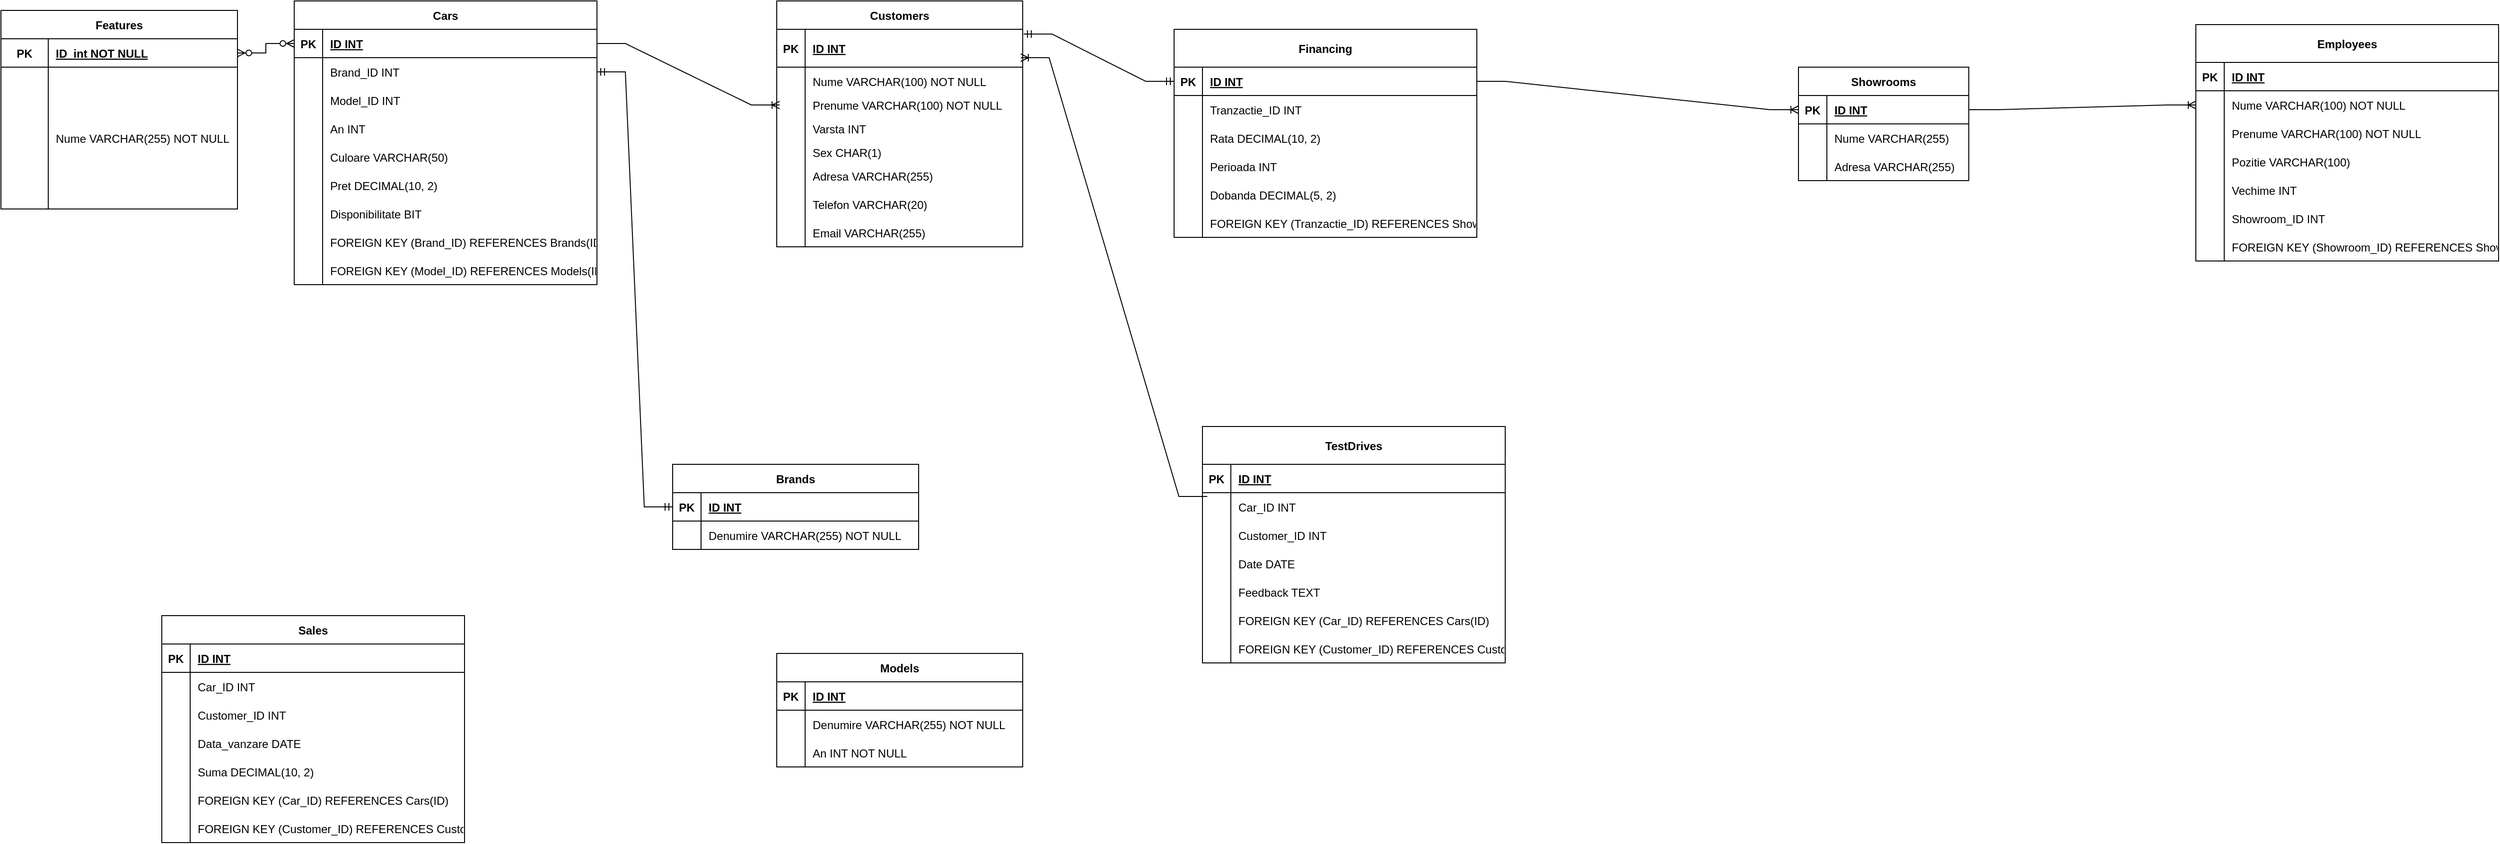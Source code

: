 <mxfile version="24.0.1" type="device">
  <diagram id="R2lEEEUBdFMjLlhIrx00" name="Page-1">
    <mxGraphModel dx="792" dy="1072" grid="1" gridSize="10" guides="1" tooltips="1" connect="1" arrows="1" fold="1" page="1" pageScale="1" pageWidth="827" pageHeight="1169" math="0" shadow="0" extFonts="Permanent Marker^https://fonts.googleapis.com/css?family=Permanent+Marker">
      <root>
        <mxCell id="0" />
        <mxCell id="1" parent="0" />
        <mxCell id="azylR1OYOGaOw1x5iGfE-1" value="" style="edgeStyle=entityRelationEdgeStyle;fontSize=12;html=1;endArrow=ERmandOne;startArrow=ERmandOne;rounded=0;exitX=1;exitY=0.25;exitDx=0;exitDy=0;entryX=0;entryY=0.5;entryDx=0;entryDy=0;" parent="1" source="0jRTYQ-NWfAVk_SpvB_9-1" target="0jRTYQ-NWfAVk_SpvB_9-131" edge="1">
          <mxGeometry width="100" height="100" relative="1" as="geometry">
            <mxPoint x="670" y="172.05" as="sourcePoint" />
            <mxPoint x="727" y="577.99" as="targetPoint" />
          </mxGeometry>
        </mxCell>
        <mxCell id="azylR1OYOGaOw1x5iGfE-12" value="" style="edgeStyle=entityRelationEdgeStyle;fontSize=12;html=1;endArrow=ERoneToMany;rounded=0;entryX=0.012;entryY=-0.333;entryDx=0;entryDy=0;entryPerimeter=0;" parent="1" source="0jRTYQ-NWfAVk_SpvB_9-2" target="0jRTYQ-NWfAVk_SpvB_9-39" edge="1">
          <mxGeometry width="100" height="100" relative="1" as="geometry">
            <mxPoint x="670" y="135" as="sourcePoint" />
            <mxPoint x="890" y="92.5" as="targetPoint" />
          </mxGeometry>
        </mxCell>
        <mxCell id="azylR1OYOGaOw1x5iGfE-13" value="" style="edgeStyle=entityRelationEdgeStyle;fontSize=12;html=1;endArrow=ERmandOne;startArrow=ERmandOne;rounded=0;exitX=1.004;exitY=0.125;exitDx=0;exitDy=0;exitPerimeter=0;entryX=0;entryY=0.5;entryDx=0;entryDy=0;" parent="1" source="0jRTYQ-NWfAVk_SpvB_9-30" target="0jRTYQ-NWfAVk_SpvB_9-55" edge="1">
          <mxGeometry width="100" height="100" relative="1" as="geometry">
            <mxPoint x="1141" y="99" as="sourcePoint" />
            <mxPoint x="1370" y="141" as="targetPoint" />
          </mxGeometry>
        </mxCell>
        <mxCell id="azylR1OYOGaOw1x5iGfE-14" value="Features" style="shape=table;startSize=30;container=1;collapsible=1;childLayout=tableLayout;fixedRows=1;rowLines=0;fontStyle=1;align=center;resizeLast=1;" parent="1" vertex="1">
          <mxGeometry x="50" y="60" width="250" height="210" as="geometry" />
        </mxCell>
        <mxCell id="azylR1OYOGaOw1x5iGfE-15" value="" style="shape=partialRectangle;collapsible=0;dropTarget=0;pointerEvents=0;fillColor=none;points=[[0,0.5],[1,0.5]];portConstraint=eastwest;top=0;left=0;right=0;bottom=1;" parent="azylR1OYOGaOw1x5iGfE-14" vertex="1">
          <mxGeometry y="30" width="250" height="30" as="geometry" />
        </mxCell>
        <mxCell id="azylR1OYOGaOw1x5iGfE-16" value="PK" style="shape=partialRectangle;overflow=hidden;connectable=0;fillColor=none;top=0;left=0;bottom=0;right=0;fontStyle=1;" parent="azylR1OYOGaOw1x5iGfE-15" vertex="1">
          <mxGeometry width="50" height="30" as="geometry">
            <mxRectangle width="50" height="30" as="alternateBounds" />
          </mxGeometry>
        </mxCell>
        <mxCell id="azylR1OYOGaOw1x5iGfE-17" value="ID  int NOT NULL " style="shape=partialRectangle;overflow=hidden;connectable=0;fillColor=none;top=0;left=0;bottom=0;right=0;align=left;spacingLeft=6;fontStyle=5;" parent="azylR1OYOGaOw1x5iGfE-15" vertex="1">
          <mxGeometry x="50" width="200" height="30" as="geometry">
            <mxRectangle width="200" height="30" as="alternateBounds" />
          </mxGeometry>
        </mxCell>
        <mxCell id="azylR1OYOGaOw1x5iGfE-18" value="" style="shape=partialRectangle;collapsible=0;dropTarget=0;pointerEvents=0;fillColor=none;points=[[0,0.5],[1,0.5]];portConstraint=eastwest;top=0;left=0;right=0;bottom=0;" parent="azylR1OYOGaOw1x5iGfE-14" vertex="1">
          <mxGeometry y="60" width="250" height="150" as="geometry" />
        </mxCell>
        <mxCell id="azylR1OYOGaOw1x5iGfE-19" value="" style="shape=partialRectangle;overflow=hidden;connectable=0;fillColor=none;top=0;left=0;bottom=0;right=0;" parent="azylR1OYOGaOw1x5iGfE-18" vertex="1">
          <mxGeometry width="50" height="150" as="geometry">
            <mxRectangle width="50" height="150" as="alternateBounds" />
          </mxGeometry>
        </mxCell>
        <mxCell id="azylR1OYOGaOw1x5iGfE-20" value="Nume VARCHAR(255) NOT NULL" style="shape=partialRectangle;overflow=hidden;connectable=0;fillColor=none;top=0;left=0;bottom=0;right=0;align=left;spacingLeft=6;" parent="azylR1OYOGaOw1x5iGfE-18" vertex="1">
          <mxGeometry x="50" width="200" height="150" as="geometry">
            <mxRectangle width="200" height="150" as="alternateBounds" />
          </mxGeometry>
        </mxCell>
        <mxCell id="azylR1OYOGaOw1x5iGfE-21" value="" style="edgeStyle=entityRelationEdgeStyle;fontSize=12;html=1;endArrow=ERzeroToMany;endFill=1;startArrow=ERzeroToMany;rounded=0;exitX=0;exitY=0.5;exitDx=0;exitDy=0;" parent="1" source="0jRTYQ-NWfAVk_SpvB_9-2" target="azylR1OYOGaOw1x5iGfE-15" edge="1">
          <mxGeometry width="100" height="100" relative="1" as="geometry">
            <mxPoint x="414" y="132" as="sourcePoint" />
            <mxPoint x="320" y="440" as="targetPoint" />
            <Array as="points">
              <mxPoint x="340" y="230" />
            </Array>
          </mxGeometry>
        </mxCell>
        <mxCell id="azylR1OYOGaOw1x5iGfE-57" value="" style="edgeStyle=entityRelationEdgeStyle;fontSize=12;html=1;endArrow=ERoneToMany;rounded=0;entryX=0.992;entryY=0.75;entryDx=0;entryDy=0;entryPerimeter=0;exitX=0.016;exitY=0.133;exitDx=0;exitDy=0;exitPerimeter=0;" parent="1" source="0jRTYQ-NWfAVk_SpvB_9-77" target="0jRTYQ-NWfAVk_SpvB_9-30" edge="1">
          <mxGeometry width="100" height="100" relative="1" as="geometry">
            <mxPoint x="1362" y="493.01" as="sourcePoint" />
            <mxPoint x="1220" y="210" as="targetPoint" />
            <Array as="points">
              <mxPoint x="1200" y="130" />
            </Array>
          </mxGeometry>
        </mxCell>
        <mxCell id="azylR1OYOGaOw1x5iGfE-58" value="" style="edgeStyle=entityRelationEdgeStyle;fontSize=12;html=1;endArrow=ERoneToMany;rounded=0;entryX=0;entryY=0.5;entryDx=0;entryDy=0;exitX=1;exitY=0.5;exitDx=0;exitDy=0;" parent="1" source="0jRTYQ-NWfAVk_SpvB_9-160" target="0jRTYQ-NWfAVk_SpvB_9-102" edge="1">
          <mxGeometry width="100" height="100" relative="1" as="geometry">
            <mxPoint x="2160" y="155" as="sourcePoint" />
            <mxPoint x="2349" y="153.3" as="targetPoint" />
          </mxGeometry>
        </mxCell>
        <mxCell id="azylR1OYOGaOw1x5iGfE-60" value="" style="edgeStyle=entityRelationEdgeStyle;fontSize=12;html=1;endArrow=ERoneToMany;rounded=0;entryX=0;entryY=0.5;entryDx=0;entryDy=0;" parent="1" source="0jRTYQ-NWfAVk_SpvB_9-55" target="0jRTYQ-NWfAVk_SpvB_9-160" edge="1">
          <mxGeometry width="100" height="100" relative="1" as="geometry">
            <mxPoint x="1630" y="145" as="sourcePoint" />
            <mxPoint x="1934.75" y="140.42" as="targetPoint" />
          </mxGeometry>
        </mxCell>
        <mxCell id="0jRTYQ-NWfAVk_SpvB_9-1" value="Cars" style="shape=table;startSize=30;container=1;collapsible=1;childLayout=tableLayout;fixedRows=1;rowLines=0;fontStyle=1;align=center;resizeLast=1;" vertex="1" parent="1">
          <mxGeometry x="360" y="50" width="320" height="300" as="geometry" />
        </mxCell>
        <mxCell id="0jRTYQ-NWfAVk_SpvB_9-2" value="" style="shape=tableRow;horizontal=0;startSize=0;swimlaneHead=0;swimlaneBody=0;fillColor=none;collapsible=0;dropTarget=0;points=[[0,0.5],[1,0.5]];portConstraint=eastwest;strokeColor=inherit;top=0;left=0;right=0;bottom=1;" vertex="1" parent="0jRTYQ-NWfAVk_SpvB_9-1">
          <mxGeometry y="30" width="320" height="30" as="geometry" />
        </mxCell>
        <mxCell id="0jRTYQ-NWfAVk_SpvB_9-3" value="PK" style="shape=partialRectangle;overflow=hidden;connectable=0;fillColor=none;strokeColor=inherit;top=0;left=0;bottom=0;right=0;fontStyle=1;" vertex="1" parent="0jRTYQ-NWfAVk_SpvB_9-2">
          <mxGeometry width="30" height="30" as="geometry">
            <mxRectangle width="30" height="30" as="alternateBounds" />
          </mxGeometry>
        </mxCell>
        <mxCell id="0jRTYQ-NWfAVk_SpvB_9-4" value="ID INT " style="shape=partialRectangle;overflow=hidden;connectable=0;fillColor=none;align=left;strokeColor=inherit;top=0;left=0;bottom=0;right=0;spacingLeft=6;fontStyle=5;" vertex="1" parent="0jRTYQ-NWfAVk_SpvB_9-2">
          <mxGeometry x="30" width="290" height="30" as="geometry">
            <mxRectangle width="290" height="30" as="alternateBounds" />
          </mxGeometry>
        </mxCell>
        <mxCell id="0jRTYQ-NWfAVk_SpvB_9-5" value="" style="shape=tableRow;horizontal=0;startSize=0;swimlaneHead=0;swimlaneBody=0;fillColor=none;collapsible=0;dropTarget=0;points=[[0,0.5],[1,0.5]];portConstraint=eastwest;strokeColor=inherit;top=0;left=0;right=0;bottom=0;" vertex="1" parent="0jRTYQ-NWfAVk_SpvB_9-1">
          <mxGeometry y="60" width="320" height="30" as="geometry" />
        </mxCell>
        <mxCell id="0jRTYQ-NWfAVk_SpvB_9-6" value="" style="shape=partialRectangle;overflow=hidden;connectable=0;fillColor=none;strokeColor=inherit;top=0;left=0;bottom=0;right=0;" vertex="1" parent="0jRTYQ-NWfAVk_SpvB_9-5">
          <mxGeometry width="30" height="30" as="geometry">
            <mxRectangle width="30" height="30" as="alternateBounds" />
          </mxGeometry>
        </mxCell>
        <mxCell id="0jRTYQ-NWfAVk_SpvB_9-7" value="Brand_ID INT" style="shape=partialRectangle;overflow=hidden;connectable=0;fillColor=none;align=left;strokeColor=inherit;top=0;left=0;bottom=0;right=0;spacingLeft=6;" vertex="1" parent="0jRTYQ-NWfAVk_SpvB_9-5">
          <mxGeometry x="30" width="290" height="30" as="geometry">
            <mxRectangle width="290" height="30" as="alternateBounds" />
          </mxGeometry>
        </mxCell>
        <mxCell id="0jRTYQ-NWfAVk_SpvB_9-8" value="" style="shape=tableRow;horizontal=0;startSize=0;swimlaneHead=0;swimlaneBody=0;fillColor=none;collapsible=0;dropTarget=0;points=[[0,0.5],[1,0.5]];portConstraint=eastwest;strokeColor=inherit;top=0;left=0;right=0;bottom=0;" vertex="1" parent="0jRTYQ-NWfAVk_SpvB_9-1">
          <mxGeometry y="90" width="320" height="30" as="geometry" />
        </mxCell>
        <mxCell id="0jRTYQ-NWfAVk_SpvB_9-9" value="" style="shape=partialRectangle;overflow=hidden;connectable=0;fillColor=none;strokeColor=inherit;top=0;left=0;bottom=0;right=0;" vertex="1" parent="0jRTYQ-NWfAVk_SpvB_9-8">
          <mxGeometry width="30" height="30" as="geometry">
            <mxRectangle width="30" height="30" as="alternateBounds" />
          </mxGeometry>
        </mxCell>
        <mxCell id="0jRTYQ-NWfAVk_SpvB_9-10" value="Model_ID INT" style="shape=partialRectangle;overflow=hidden;connectable=0;fillColor=none;align=left;strokeColor=inherit;top=0;left=0;bottom=0;right=0;spacingLeft=6;" vertex="1" parent="0jRTYQ-NWfAVk_SpvB_9-8">
          <mxGeometry x="30" width="290" height="30" as="geometry">
            <mxRectangle width="290" height="30" as="alternateBounds" />
          </mxGeometry>
        </mxCell>
        <mxCell id="0jRTYQ-NWfAVk_SpvB_9-11" value="" style="shape=tableRow;horizontal=0;startSize=0;swimlaneHead=0;swimlaneBody=0;fillColor=none;collapsible=0;dropTarget=0;points=[[0,0.5],[1,0.5]];portConstraint=eastwest;strokeColor=inherit;top=0;left=0;right=0;bottom=0;" vertex="1" parent="0jRTYQ-NWfAVk_SpvB_9-1">
          <mxGeometry y="120" width="320" height="30" as="geometry" />
        </mxCell>
        <mxCell id="0jRTYQ-NWfAVk_SpvB_9-12" value="" style="shape=partialRectangle;overflow=hidden;connectable=0;fillColor=none;strokeColor=inherit;top=0;left=0;bottom=0;right=0;" vertex="1" parent="0jRTYQ-NWfAVk_SpvB_9-11">
          <mxGeometry width="30" height="30" as="geometry">
            <mxRectangle width="30" height="30" as="alternateBounds" />
          </mxGeometry>
        </mxCell>
        <mxCell id="0jRTYQ-NWfAVk_SpvB_9-13" value="An INT" style="shape=partialRectangle;overflow=hidden;connectable=0;fillColor=none;align=left;strokeColor=inherit;top=0;left=0;bottom=0;right=0;spacingLeft=6;" vertex="1" parent="0jRTYQ-NWfAVk_SpvB_9-11">
          <mxGeometry x="30" width="290" height="30" as="geometry">
            <mxRectangle width="290" height="30" as="alternateBounds" />
          </mxGeometry>
        </mxCell>
        <mxCell id="0jRTYQ-NWfAVk_SpvB_9-14" value="" style="shape=tableRow;horizontal=0;startSize=0;swimlaneHead=0;swimlaneBody=0;fillColor=none;collapsible=0;dropTarget=0;points=[[0,0.5],[1,0.5]];portConstraint=eastwest;strokeColor=inherit;top=0;left=0;right=0;bottom=0;" vertex="1" parent="0jRTYQ-NWfAVk_SpvB_9-1">
          <mxGeometry y="150" width="320" height="30" as="geometry" />
        </mxCell>
        <mxCell id="0jRTYQ-NWfAVk_SpvB_9-15" value="" style="shape=partialRectangle;overflow=hidden;connectable=0;fillColor=none;strokeColor=inherit;top=0;left=0;bottom=0;right=0;" vertex="1" parent="0jRTYQ-NWfAVk_SpvB_9-14">
          <mxGeometry width="30" height="30" as="geometry">
            <mxRectangle width="30" height="30" as="alternateBounds" />
          </mxGeometry>
        </mxCell>
        <mxCell id="0jRTYQ-NWfAVk_SpvB_9-16" value="Culoare VARCHAR(50)" style="shape=partialRectangle;overflow=hidden;connectable=0;fillColor=none;align=left;strokeColor=inherit;top=0;left=0;bottom=0;right=0;spacingLeft=6;" vertex="1" parent="0jRTYQ-NWfAVk_SpvB_9-14">
          <mxGeometry x="30" width="290" height="30" as="geometry">
            <mxRectangle width="290" height="30" as="alternateBounds" />
          </mxGeometry>
        </mxCell>
        <mxCell id="0jRTYQ-NWfAVk_SpvB_9-17" value="" style="shape=tableRow;horizontal=0;startSize=0;swimlaneHead=0;swimlaneBody=0;fillColor=none;collapsible=0;dropTarget=0;points=[[0,0.5],[1,0.5]];portConstraint=eastwest;strokeColor=inherit;top=0;left=0;right=0;bottom=0;" vertex="1" parent="0jRTYQ-NWfAVk_SpvB_9-1">
          <mxGeometry y="180" width="320" height="30" as="geometry" />
        </mxCell>
        <mxCell id="0jRTYQ-NWfAVk_SpvB_9-18" value="" style="shape=partialRectangle;overflow=hidden;connectable=0;fillColor=none;strokeColor=inherit;top=0;left=0;bottom=0;right=0;" vertex="1" parent="0jRTYQ-NWfAVk_SpvB_9-17">
          <mxGeometry width="30" height="30" as="geometry">
            <mxRectangle width="30" height="30" as="alternateBounds" />
          </mxGeometry>
        </mxCell>
        <mxCell id="0jRTYQ-NWfAVk_SpvB_9-19" value="Pret DECIMAL(10, 2)" style="shape=partialRectangle;overflow=hidden;connectable=0;fillColor=none;align=left;strokeColor=inherit;top=0;left=0;bottom=0;right=0;spacingLeft=6;" vertex="1" parent="0jRTYQ-NWfAVk_SpvB_9-17">
          <mxGeometry x="30" width="290" height="30" as="geometry">
            <mxRectangle width="290" height="30" as="alternateBounds" />
          </mxGeometry>
        </mxCell>
        <mxCell id="0jRTYQ-NWfAVk_SpvB_9-20" value="" style="shape=tableRow;horizontal=0;startSize=0;swimlaneHead=0;swimlaneBody=0;fillColor=none;collapsible=0;dropTarget=0;points=[[0,0.5],[1,0.5]];portConstraint=eastwest;strokeColor=inherit;top=0;left=0;right=0;bottom=0;" vertex="1" parent="0jRTYQ-NWfAVk_SpvB_9-1">
          <mxGeometry y="210" width="320" height="30" as="geometry" />
        </mxCell>
        <mxCell id="0jRTYQ-NWfAVk_SpvB_9-21" value="" style="shape=partialRectangle;overflow=hidden;connectable=0;fillColor=none;strokeColor=inherit;top=0;left=0;bottom=0;right=0;" vertex="1" parent="0jRTYQ-NWfAVk_SpvB_9-20">
          <mxGeometry width="30" height="30" as="geometry">
            <mxRectangle width="30" height="30" as="alternateBounds" />
          </mxGeometry>
        </mxCell>
        <mxCell id="0jRTYQ-NWfAVk_SpvB_9-22" value="Disponibilitate BIT" style="shape=partialRectangle;overflow=hidden;connectable=0;fillColor=none;align=left;strokeColor=inherit;top=0;left=0;bottom=0;right=0;spacingLeft=6;" vertex="1" parent="0jRTYQ-NWfAVk_SpvB_9-20">
          <mxGeometry x="30" width="290" height="30" as="geometry">
            <mxRectangle width="290" height="30" as="alternateBounds" />
          </mxGeometry>
        </mxCell>
        <mxCell id="0jRTYQ-NWfAVk_SpvB_9-23" value="" style="shape=tableRow;horizontal=0;startSize=0;swimlaneHead=0;swimlaneBody=0;fillColor=none;collapsible=0;dropTarget=0;points=[[0,0.5],[1,0.5]];portConstraint=eastwest;strokeColor=inherit;top=0;left=0;right=0;bottom=0;" vertex="1" parent="0jRTYQ-NWfAVk_SpvB_9-1">
          <mxGeometry y="240" width="320" height="30" as="geometry" />
        </mxCell>
        <mxCell id="0jRTYQ-NWfAVk_SpvB_9-24" value="" style="shape=partialRectangle;overflow=hidden;connectable=0;fillColor=none;strokeColor=inherit;top=0;left=0;bottom=0;right=0;" vertex="1" parent="0jRTYQ-NWfAVk_SpvB_9-23">
          <mxGeometry width="30" height="30" as="geometry">
            <mxRectangle width="30" height="30" as="alternateBounds" />
          </mxGeometry>
        </mxCell>
        <mxCell id="0jRTYQ-NWfAVk_SpvB_9-25" value="FOREIGN KEY (Brand_ID) REFERENCES Brands(ID)" style="shape=partialRectangle;overflow=hidden;connectable=0;fillColor=none;align=left;strokeColor=inherit;top=0;left=0;bottom=0;right=0;spacingLeft=6;" vertex="1" parent="0jRTYQ-NWfAVk_SpvB_9-23">
          <mxGeometry x="30" width="290" height="30" as="geometry">
            <mxRectangle width="290" height="30" as="alternateBounds" />
          </mxGeometry>
        </mxCell>
        <mxCell id="0jRTYQ-NWfAVk_SpvB_9-26" value="" style="shape=tableRow;horizontal=0;startSize=0;swimlaneHead=0;swimlaneBody=0;fillColor=none;collapsible=0;dropTarget=0;points=[[0,0.5],[1,0.5]];portConstraint=eastwest;strokeColor=inherit;top=0;left=0;right=0;bottom=0;" vertex="1" parent="0jRTYQ-NWfAVk_SpvB_9-1">
          <mxGeometry y="270" width="320" height="30" as="geometry" />
        </mxCell>
        <mxCell id="0jRTYQ-NWfAVk_SpvB_9-27" value="" style="shape=partialRectangle;overflow=hidden;connectable=0;fillColor=none;strokeColor=inherit;top=0;left=0;bottom=0;right=0;" vertex="1" parent="0jRTYQ-NWfAVk_SpvB_9-26">
          <mxGeometry width="30" height="30" as="geometry">
            <mxRectangle width="30" height="30" as="alternateBounds" />
          </mxGeometry>
        </mxCell>
        <mxCell id="0jRTYQ-NWfAVk_SpvB_9-28" value="FOREIGN KEY (Model_ID) REFERENCES Models(ID)" style="shape=partialRectangle;overflow=hidden;connectable=0;fillColor=none;align=left;strokeColor=inherit;top=0;left=0;bottom=0;right=0;spacingLeft=6;" vertex="1" parent="0jRTYQ-NWfAVk_SpvB_9-26">
          <mxGeometry x="30" width="290" height="30" as="geometry">
            <mxRectangle width="290" height="30" as="alternateBounds" />
          </mxGeometry>
        </mxCell>
        <mxCell id="0jRTYQ-NWfAVk_SpvB_9-29" value="Customers" style="shape=table;startSize=30;container=1;collapsible=1;childLayout=tableLayout;fixedRows=1;rowLines=0;fontStyle=1;align=center;resizeLast=1;" vertex="1" parent="1">
          <mxGeometry x="870" y="50" width="260" height="260.0" as="geometry" />
        </mxCell>
        <mxCell id="0jRTYQ-NWfAVk_SpvB_9-30" value="" style="shape=tableRow;horizontal=0;startSize=0;swimlaneHead=0;swimlaneBody=0;fillColor=none;collapsible=0;dropTarget=0;points=[[0,0.5],[1,0.5]];portConstraint=eastwest;strokeColor=inherit;top=0;left=0;right=0;bottom=1;" vertex="1" parent="0jRTYQ-NWfAVk_SpvB_9-29">
          <mxGeometry y="30" width="260" height="40" as="geometry" />
        </mxCell>
        <mxCell id="0jRTYQ-NWfAVk_SpvB_9-31" value="PK" style="shape=partialRectangle;overflow=hidden;connectable=0;fillColor=none;strokeColor=inherit;top=0;left=0;bottom=0;right=0;fontStyle=1;" vertex="1" parent="0jRTYQ-NWfAVk_SpvB_9-30">
          <mxGeometry width="30" height="40" as="geometry">
            <mxRectangle width="30" height="40" as="alternateBounds" />
          </mxGeometry>
        </mxCell>
        <mxCell id="0jRTYQ-NWfAVk_SpvB_9-32" value="ID INT " style="shape=partialRectangle;overflow=hidden;connectable=0;fillColor=none;align=left;strokeColor=inherit;top=0;left=0;bottom=0;right=0;spacingLeft=6;fontStyle=5;" vertex="1" parent="0jRTYQ-NWfAVk_SpvB_9-30">
          <mxGeometry x="30" width="230" height="40" as="geometry">
            <mxRectangle width="230" height="40" as="alternateBounds" />
          </mxGeometry>
        </mxCell>
        <mxCell id="0jRTYQ-NWfAVk_SpvB_9-33" value="" style="shape=tableRow;horizontal=0;startSize=0;swimlaneHead=0;swimlaneBody=0;fillColor=none;collapsible=0;dropTarget=0;points=[[0,0.5],[1,0.5]];portConstraint=eastwest;strokeColor=inherit;top=0;left=0;right=0;bottom=0;" vertex="1" parent="0jRTYQ-NWfAVk_SpvB_9-29">
          <mxGeometry y="70" width="260" height="30" as="geometry" />
        </mxCell>
        <mxCell id="0jRTYQ-NWfAVk_SpvB_9-34" value="" style="shape=partialRectangle;overflow=hidden;connectable=0;fillColor=none;strokeColor=inherit;top=0;left=0;bottom=0;right=0;" vertex="1" parent="0jRTYQ-NWfAVk_SpvB_9-33">
          <mxGeometry width="30" height="30" as="geometry">
            <mxRectangle width="30" height="30" as="alternateBounds" />
          </mxGeometry>
        </mxCell>
        <mxCell id="0jRTYQ-NWfAVk_SpvB_9-35" value="Nume VARCHAR(100) NOT NULL" style="shape=partialRectangle;overflow=hidden;connectable=0;fillColor=none;align=left;strokeColor=inherit;top=0;left=0;bottom=0;right=0;spacingLeft=6;" vertex="1" parent="0jRTYQ-NWfAVk_SpvB_9-33">
          <mxGeometry x="30" width="230" height="30" as="geometry">
            <mxRectangle width="230" height="30" as="alternateBounds" />
          </mxGeometry>
        </mxCell>
        <mxCell id="0jRTYQ-NWfAVk_SpvB_9-36" value="" style="shape=tableRow;horizontal=0;startSize=0;swimlaneHead=0;swimlaneBody=0;fillColor=none;collapsible=0;dropTarget=0;points=[[0,0.5],[1,0.5]];portConstraint=eastwest;strokeColor=inherit;top=0;left=0;right=0;bottom=0;" vertex="1" parent="0jRTYQ-NWfAVk_SpvB_9-29">
          <mxGeometry y="100" width="260" height="20" as="geometry" />
        </mxCell>
        <mxCell id="0jRTYQ-NWfAVk_SpvB_9-37" value="" style="shape=partialRectangle;overflow=hidden;connectable=0;fillColor=none;strokeColor=inherit;top=0;left=0;bottom=0;right=0;" vertex="1" parent="0jRTYQ-NWfAVk_SpvB_9-36">
          <mxGeometry width="30" height="20" as="geometry">
            <mxRectangle width="30" height="20" as="alternateBounds" />
          </mxGeometry>
        </mxCell>
        <mxCell id="0jRTYQ-NWfAVk_SpvB_9-38" value="Prenume VARCHAR(100) NOT NULL" style="shape=partialRectangle;overflow=hidden;connectable=0;fillColor=none;align=left;strokeColor=inherit;top=0;left=0;bottom=0;right=0;spacingLeft=6;" vertex="1" parent="0jRTYQ-NWfAVk_SpvB_9-36">
          <mxGeometry x="30" width="230" height="20" as="geometry">
            <mxRectangle width="230" height="20" as="alternateBounds" />
          </mxGeometry>
        </mxCell>
        <mxCell id="0jRTYQ-NWfAVk_SpvB_9-39" value="" style="shape=tableRow;horizontal=0;startSize=0;swimlaneHead=0;swimlaneBody=0;fillColor=none;collapsible=0;dropTarget=0;points=[[0,0.5],[1,0.5]];portConstraint=eastwest;strokeColor=inherit;top=0;left=0;right=0;bottom=0;" vertex="1" parent="0jRTYQ-NWfAVk_SpvB_9-29">
          <mxGeometry y="120" width="260" height="30" as="geometry" />
        </mxCell>
        <mxCell id="0jRTYQ-NWfAVk_SpvB_9-40" value="" style="shape=partialRectangle;overflow=hidden;connectable=0;fillColor=none;strokeColor=inherit;top=0;left=0;bottom=0;right=0;" vertex="1" parent="0jRTYQ-NWfAVk_SpvB_9-39">
          <mxGeometry width="30" height="30" as="geometry">
            <mxRectangle width="30" height="30" as="alternateBounds" />
          </mxGeometry>
        </mxCell>
        <mxCell id="0jRTYQ-NWfAVk_SpvB_9-41" value="Varsta INT" style="shape=partialRectangle;overflow=hidden;connectable=0;fillColor=none;align=left;strokeColor=inherit;top=0;left=0;bottom=0;right=0;spacingLeft=6;" vertex="1" parent="0jRTYQ-NWfAVk_SpvB_9-39">
          <mxGeometry x="30" width="230" height="30" as="geometry">
            <mxRectangle width="230" height="30" as="alternateBounds" />
          </mxGeometry>
        </mxCell>
        <mxCell id="0jRTYQ-NWfAVk_SpvB_9-42" value="" style="shape=tableRow;horizontal=0;startSize=0;swimlaneHead=0;swimlaneBody=0;fillColor=none;collapsible=0;dropTarget=0;points=[[0,0.5],[1,0.5]];portConstraint=eastwest;strokeColor=inherit;top=0;left=0;right=0;bottom=0;" vertex="1" parent="0jRTYQ-NWfAVk_SpvB_9-29">
          <mxGeometry y="150" width="260" height="20" as="geometry" />
        </mxCell>
        <mxCell id="0jRTYQ-NWfAVk_SpvB_9-43" value="" style="shape=partialRectangle;overflow=hidden;connectable=0;fillColor=none;strokeColor=inherit;top=0;left=0;bottom=0;right=0;" vertex="1" parent="0jRTYQ-NWfAVk_SpvB_9-42">
          <mxGeometry width="30" height="20" as="geometry">
            <mxRectangle width="30" height="20" as="alternateBounds" />
          </mxGeometry>
        </mxCell>
        <mxCell id="0jRTYQ-NWfAVk_SpvB_9-44" value="Sex CHAR(1)" style="shape=partialRectangle;overflow=hidden;connectable=0;fillColor=none;align=left;strokeColor=inherit;top=0;left=0;bottom=0;right=0;spacingLeft=6;" vertex="1" parent="0jRTYQ-NWfAVk_SpvB_9-42">
          <mxGeometry x="30" width="230" height="20" as="geometry">
            <mxRectangle width="230" height="20" as="alternateBounds" />
          </mxGeometry>
        </mxCell>
        <mxCell id="0jRTYQ-NWfAVk_SpvB_9-45" value="" style="shape=tableRow;horizontal=0;startSize=0;swimlaneHead=0;swimlaneBody=0;fillColor=none;collapsible=0;dropTarget=0;points=[[0,0.5],[1,0.5]];portConstraint=eastwest;strokeColor=inherit;top=0;left=0;right=0;bottom=0;" vertex="1" parent="0jRTYQ-NWfAVk_SpvB_9-29">
          <mxGeometry y="170" width="260" height="30" as="geometry" />
        </mxCell>
        <mxCell id="0jRTYQ-NWfAVk_SpvB_9-46" value="" style="shape=partialRectangle;overflow=hidden;connectable=0;fillColor=none;strokeColor=inherit;top=0;left=0;bottom=0;right=0;" vertex="1" parent="0jRTYQ-NWfAVk_SpvB_9-45">
          <mxGeometry width="30" height="30" as="geometry">
            <mxRectangle width="30" height="30" as="alternateBounds" />
          </mxGeometry>
        </mxCell>
        <mxCell id="0jRTYQ-NWfAVk_SpvB_9-47" value="Adresa VARCHAR(255)" style="shape=partialRectangle;overflow=hidden;connectable=0;fillColor=none;align=left;strokeColor=inherit;top=0;left=0;bottom=0;right=0;spacingLeft=6;" vertex="1" parent="0jRTYQ-NWfAVk_SpvB_9-45">
          <mxGeometry x="30" width="230" height="30" as="geometry">
            <mxRectangle width="230" height="30" as="alternateBounds" />
          </mxGeometry>
        </mxCell>
        <mxCell id="0jRTYQ-NWfAVk_SpvB_9-48" value="" style="shape=tableRow;horizontal=0;startSize=0;swimlaneHead=0;swimlaneBody=0;fillColor=none;collapsible=0;dropTarget=0;points=[[0,0.5],[1,0.5]];portConstraint=eastwest;strokeColor=inherit;top=0;left=0;right=0;bottom=0;" vertex="1" parent="0jRTYQ-NWfAVk_SpvB_9-29">
          <mxGeometry y="200" width="260" height="30" as="geometry" />
        </mxCell>
        <mxCell id="0jRTYQ-NWfAVk_SpvB_9-49" value="" style="shape=partialRectangle;overflow=hidden;connectable=0;fillColor=none;strokeColor=inherit;top=0;left=0;bottom=0;right=0;" vertex="1" parent="0jRTYQ-NWfAVk_SpvB_9-48">
          <mxGeometry width="30" height="30" as="geometry">
            <mxRectangle width="30" height="30" as="alternateBounds" />
          </mxGeometry>
        </mxCell>
        <mxCell id="0jRTYQ-NWfAVk_SpvB_9-50" value="Telefon VARCHAR(20)" style="shape=partialRectangle;overflow=hidden;connectable=0;fillColor=none;align=left;strokeColor=inherit;top=0;left=0;bottom=0;right=0;spacingLeft=6;" vertex="1" parent="0jRTYQ-NWfAVk_SpvB_9-48">
          <mxGeometry x="30" width="230" height="30" as="geometry">
            <mxRectangle width="230" height="30" as="alternateBounds" />
          </mxGeometry>
        </mxCell>
        <mxCell id="0jRTYQ-NWfAVk_SpvB_9-51" value="" style="shape=tableRow;horizontal=0;startSize=0;swimlaneHead=0;swimlaneBody=0;fillColor=none;collapsible=0;dropTarget=0;points=[[0,0.5],[1,0.5]];portConstraint=eastwest;strokeColor=inherit;top=0;left=0;right=0;bottom=0;" vertex="1" parent="0jRTYQ-NWfAVk_SpvB_9-29">
          <mxGeometry y="230" width="260" height="30" as="geometry" />
        </mxCell>
        <mxCell id="0jRTYQ-NWfAVk_SpvB_9-52" value="" style="shape=partialRectangle;overflow=hidden;connectable=0;fillColor=none;strokeColor=inherit;top=0;left=0;bottom=0;right=0;" vertex="1" parent="0jRTYQ-NWfAVk_SpvB_9-51">
          <mxGeometry width="30" height="30" as="geometry">
            <mxRectangle width="30" height="30" as="alternateBounds" />
          </mxGeometry>
        </mxCell>
        <mxCell id="0jRTYQ-NWfAVk_SpvB_9-53" value="Email VARCHAR(255)" style="shape=partialRectangle;overflow=hidden;connectable=0;fillColor=none;align=left;strokeColor=inherit;top=0;left=0;bottom=0;right=0;spacingLeft=6;" vertex="1" parent="0jRTYQ-NWfAVk_SpvB_9-51">
          <mxGeometry x="30" width="230" height="30" as="geometry">
            <mxRectangle width="230" height="30" as="alternateBounds" />
          </mxGeometry>
        </mxCell>
        <mxCell id="0jRTYQ-NWfAVk_SpvB_9-54" value="Financing" style="shape=table;startSize=40;container=1;collapsible=1;childLayout=tableLayout;fixedRows=1;rowLines=0;fontStyle=1;align=center;resizeLast=1;" vertex="1" parent="1">
          <mxGeometry x="1290" y="80" width="320" height="220" as="geometry" />
        </mxCell>
        <mxCell id="0jRTYQ-NWfAVk_SpvB_9-55" value="" style="shape=tableRow;horizontal=0;startSize=0;swimlaneHead=0;swimlaneBody=0;fillColor=none;collapsible=0;dropTarget=0;points=[[0,0.5],[1,0.5]];portConstraint=eastwest;strokeColor=inherit;top=0;left=0;right=0;bottom=1;" vertex="1" parent="0jRTYQ-NWfAVk_SpvB_9-54">
          <mxGeometry y="40" width="320" height="30" as="geometry" />
        </mxCell>
        <mxCell id="0jRTYQ-NWfAVk_SpvB_9-56" value="PK" style="shape=partialRectangle;overflow=hidden;connectable=0;fillColor=none;strokeColor=inherit;top=0;left=0;bottom=0;right=0;fontStyle=1;" vertex="1" parent="0jRTYQ-NWfAVk_SpvB_9-55">
          <mxGeometry width="30" height="30" as="geometry">
            <mxRectangle width="30" height="30" as="alternateBounds" />
          </mxGeometry>
        </mxCell>
        <mxCell id="0jRTYQ-NWfAVk_SpvB_9-57" value="ID INT " style="shape=partialRectangle;overflow=hidden;connectable=0;fillColor=none;align=left;strokeColor=inherit;top=0;left=0;bottom=0;right=0;spacingLeft=6;fontStyle=5;" vertex="1" parent="0jRTYQ-NWfAVk_SpvB_9-55">
          <mxGeometry x="30" width="290" height="30" as="geometry">
            <mxRectangle width="290" height="30" as="alternateBounds" />
          </mxGeometry>
        </mxCell>
        <mxCell id="0jRTYQ-NWfAVk_SpvB_9-58" value="" style="shape=tableRow;horizontal=0;startSize=0;swimlaneHead=0;swimlaneBody=0;fillColor=none;collapsible=0;dropTarget=0;points=[[0,0.5],[1,0.5]];portConstraint=eastwest;strokeColor=inherit;top=0;left=0;right=0;bottom=0;" vertex="1" parent="0jRTYQ-NWfAVk_SpvB_9-54">
          <mxGeometry y="70" width="320" height="30" as="geometry" />
        </mxCell>
        <mxCell id="0jRTYQ-NWfAVk_SpvB_9-59" value="" style="shape=partialRectangle;overflow=hidden;connectable=0;fillColor=none;strokeColor=inherit;top=0;left=0;bottom=0;right=0;" vertex="1" parent="0jRTYQ-NWfAVk_SpvB_9-58">
          <mxGeometry width="30" height="30" as="geometry">
            <mxRectangle width="30" height="30" as="alternateBounds" />
          </mxGeometry>
        </mxCell>
        <mxCell id="0jRTYQ-NWfAVk_SpvB_9-60" value="Tranzactie_ID INT" style="shape=partialRectangle;overflow=hidden;connectable=0;fillColor=none;align=left;strokeColor=inherit;top=0;left=0;bottom=0;right=0;spacingLeft=6;" vertex="1" parent="0jRTYQ-NWfAVk_SpvB_9-58">
          <mxGeometry x="30" width="290" height="30" as="geometry">
            <mxRectangle width="290" height="30" as="alternateBounds" />
          </mxGeometry>
        </mxCell>
        <mxCell id="0jRTYQ-NWfAVk_SpvB_9-61" value="" style="shape=tableRow;horizontal=0;startSize=0;swimlaneHead=0;swimlaneBody=0;fillColor=none;collapsible=0;dropTarget=0;points=[[0,0.5],[1,0.5]];portConstraint=eastwest;strokeColor=inherit;top=0;left=0;right=0;bottom=0;" vertex="1" parent="0jRTYQ-NWfAVk_SpvB_9-54">
          <mxGeometry y="100" width="320" height="30" as="geometry" />
        </mxCell>
        <mxCell id="0jRTYQ-NWfAVk_SpvB_9-62" value="" style="shape=partialRectangle;overflow=hidden;connectable=0;fillColor=none;strokeColor=inherit;top=0;left=0;bottom=0;right=0;" vertex="1" parent="0jRTYQ-NWfAVk_SpvB_9-61">
          <mxGeometry width="30" height="30" as="geometry">
            <mxRectangle width="30" height="30" as="alternateBounds" />
          </mxGeometry>
        </mxCell>
        <mxCell id="0jRTYQ-NWfAVk_SpvB_9-63" value="Rata DECIMAL(10, 2)" style="shape=partialRectangle;overflow=hidden;connectable=0;fillColor=none;align=left;strokeColor=inherit;top=0;left=0;bottom=0;right=0;spacingLeft=6;" vertex="1" parent="0jRTYQ-NWfAVk_SpvB_9-61">
          <mxGeometry x="30" width="290" height="30" as="geometry">
            <mxRectangle width="290" height="30" as="alternateBounds" />
          </mxGeometry>
        </mxCell>
        <mxCell id="0jRTYQ-NWfAVk_SpvB_9-64" value="" style="shape=tableRow;horizontal=0;startSize=0;swimlaneHead=0;swimlaneBody=0;fillColor=none;collapsible=0;dropTarget=0;points=[[0,0.5],[1,0.5]];portConstraint=eastwest;strokeColor=inherit;top=0;left=0;right=0;bottom=0;" vertex="1" parent="0jRTYQ-NWfAVk_SpvB_9-54">
          <mxGeometry y="130" width="320" height="30" as="geometry" />
        </mxCell>
        <mxCell id="0jRTYQ-NWfAVk_SpvB_9-65" value="" style="shape=partialRectangle;overflow=hidden;connectable=0;fillColor=none;strokeColor=inherit;top=0;left=0;bottom=0;right=0;" vertex="1" parent="0jRTYQ-NWfAVk_SpvB_9-64">
          <mxGeometry width="30" height="30" as="geometry">
            <mxRectangle width="30" height="30" as="alternateBounds" />
          </mxGeometry>
        </mxCell>
        <mxCell id="0jRTYQ-NWfAVk_SpvB_9-66" value="Perioada INT" style="shape=partialRectangle;overflow=hidden;connectable=0;fillColor=none;align=left;strokeColor=inherit;top=0;left=0;bottom=0;right=0;spacingLeft=6;" vertex="1" parent="0jRTYQ-NWfAVk_SpvB_9-64">
          <mxGeometry x="30" width="290" height="30" as="geometry">
            <mxRectangle width="290" height="30" as="alternateBounds" />
          </mxGeometry>
        </mxCell>
        <mxCell id="0jRTYQ-NWfAVk_SpvB_9-67" value="" style="shape=tableRow;horizontal=0;startSize=0;swimlaneHead=0;swimlaneBody=0;fillColor=none;collapsible=0;dropTarget=0;points=[[0,0.5],[1,0.5]];portConstraint=eastwest;strokeColor=inherit;top=0;left=0;right=0;bottom=0;" vertex="1" parent="0jRTYQ-NWfAVk_SpvB_9-54">
          <mxGeometry y="160" width="320" height="30" as="geometry" />
        </mxCell>
        <mxCell id="0jRTYQ-NWfAVk_SpvB_9-68" value="" style="shape=partialRectangle;overflow=hidden;connectable=0;fillColor=none;strokeColor=inherit;top=0;left=0;bottom=0;right=0;" vertex="1" parent="0jRTYQ-NWfAVk_SpvB_9-67">
          <mxGeometry width="30" height="30" as="geometry">
            <mxRectangle width="30" height="30" as="alternateBounds" />
          </mxGeometry>
        </mxCell>
        <mxCell id="0jRTYQ-NWfAVk_SpvB_9-69" value="Dobanda DECIMAL(5, 2)" style="shape=partialRectangle;overflow=hidden;connectable=0;fillColor=none;align=left;strokeColor=inherit;top=0;left=0;bottom=0;right=0;spacingLeft=6;" vertex="1" parent="0jRTYQ-NWfAVk_SpvB_9-67">
          <mxGeometry x="30" width="290" height="30" as="geometry">
            <mxRectangle width="290" height="30" as="alternateBounds" />
          </mxGeometry>
        </mxCell>
        <mxCell id="0jRTYQ-NWfAVk_SpvB_9-70" value="" style="shape=tableRow;horizontal=0;startSize=0;swimlaneHead=0;swimlaneBody=0;fillColor=none;collapsible=0;dropTarget=0;points=[[0,0.5],[1,0.5]];portConstraint=eastwest;strokeColor=inherit;top=0;left=0;right=0;bottom=0;" vertex="1" parent="0jRTYQ-NWfAVk_SpvB_9-54">
          <mxGeometry y="190" width="320" height="30" as="geometry" />
        </mxCell>
        <mxCell id="0jRTYQ-NWfAVk_SpvB_9-71" value="" style="shape=partialRectangle;overflow=hidden;connectable=0;fillColor=none;strokeColor=inherit;top=0;left=0;bottom=0;right=0;" vertex="1" parent="0jRTYQ-NWfAVk_SpvB_9-70">
          <mxGeometry width="30" height="30" as="geometry">
            <mxRectangle width="30" height="30" as="alternateBounds" />
          </mxGeometry>
        </mxCell>
        <mxCell id="0jRTYQ-NWfAVk_SpvB_9-72" value="FOREIGN KEY (Tranzactie_ID) REFERENCES Showrooms(ID)" style="shape=partialRectangle;overflow=hidden;connectable=0;fillColor=none;align=left;strokeColor=inherit;top=0;left=0;bottom=0;right=0;spacingLeft=6;" vertex="1" parent="0jRTYQ-NWfAVk_SpvB_9-70">
          <mxGeometry x="30" width="290" height="30" as="geometry">
            <mxRectangle width="290" height="30" as="alternateBounds" />
          </mxGeometry>
        </mxCell>
        <mxCell id="0jRTYQ-NWfAVk_SpvB_9-73" value="TestDrives" style="shape=table;startSize=40;container=1;collapsible=1;childLayout=tableLayout;fixedRows=1;rowLines=0;fontStyle=1;align=center;resizeLast=1;" vertex="1" parent="1">
          <mxGeometry x="1320" y="500" width="320" height="250" as="geometry" />
        </mxCell>
        <mxCell id="0jRTYQ-NWfAVk_SpvB_9-74" value="" style="shape=tableRow;horizontal=0;startSize=0;swimlaneHead=0;swimlaneBody=0;fillColor=none;collapsible=0;dropTarget=0;points=[[0,0.5],[1,0.5]];portConstraint=eastwest;strokeColor=inherit;top=0;left=0;right=0;bottom=1;" vertex="1" parent="0jRTYQ-NWfAVk_SpvB_9-73">
          <mxGeometry y="40" width="320" height="30" as="geometry" />
        </mxCell>
        <mxCell id="0jRTYQ-NWfAVk_SpvB_9-75" value="PK" style="shape=partialRectangle;overflow=hidden;connectable=0;fillColor=none;strokeColor=inherit;top=0;left=0;bottom=0;right=0;fontStyle=1;" vertex="1" parent="0jRTYQ-NWfAVk_SpvB_9-74">
          <mxGeometry width="30" height="30" as="geometry">
            <mxRectangle width="30" height="30" as="alternateBounds" />
          </mxGeometry>
        </mxCell>
        <mxCell id="0jRTYQ-NWfAVk_SpvB_9-76" value="ID INT " style="shape=partialRectangle;overflow=hidden;connectable=0;fillColor=none;align=left;strokeColor=inherit;top=0;left=0;bottom=0;right=0;spacingLeft=6;fontStyle=5;" vertex="1" parent="0jRTYQ-NWfAVk_SpvB_9-74">
          <mxGeometry x="30" width="290" height="30" as="geometry">
            <mxRectangle width="290" height="30" as="alternateBounds" />
          </mxGeometry>
        </mxCell>
        <mxCell id="0jRTYQ-NWfAVk_SpvB_9-77" value="" style="shape=tableRow;horizontal=0;startSize=0;swimlaneHead=0;swimlaneBody=0;fillColor=none;collapsible=0;dropTarget=0;points=[[0,0.5],[1,0.5]];portConstraint=eastwest;strokeColor=inherit;top=0;left=0;right=0;bottom=0;" vertex="1" parent="0jRTYQ-NWfAVk_SpvB_9-73">
          <mxGeometry y="70" width="320" height="30" as="geometry" />
        </mxCell>
        <mxCell id="0jRTYQ-NWfAVk_SpvB_9-78" value="" style="shape=partialRectangle;overflow=hidden;connectable=0;fillColor=none;strokeColor=inherit;top=0;left=0;bottom=0;right=0;" vertex="1" parent="0jRTYQ-NWfAVk_SpvB_9-77">
          <mxGeometry width="30" height="30" as="geometry">
            <mxRectangle width="30" height="30" as="alternateBounds" />
          </mxGeometry>
        </mxCell>
        <mxCell id="0jRTYQ-NWfAVk_SpvB_9-79" value="Car_ID INT" style="shape=partialRectangle;overflow=hidden;connectable=0;fillColor=none;align=left;strokeColor=inherit;top=0;left=0;bottom=0;right=0;spacingLeft=6;" vertex="1" parent="0jRTYQ-NWfAVk_SpvB_9-77">
          <mxGeometry x="30" width="290" height="30" as="geometry">
            <mxRectangle width="290" height="30" as="alternateBounds" />
          </mxGeometry>
        </mxCell>
        <mxCell id="0jRTYQ-NWfAVk_SpvB_9-80" value="" style="shape=tableRow;horizontal=0;startSize=0;swimlaneHead=0;swimlaneBody=0;fillColor=none;collapsible=0;dropTarget=0;points=[[0,0.5],[1,0.5]];portConstraint=eastwest;strokeColor=inherit;top=0;left=0;right=0;bottom=0;" vertex="1" parent="0jRTYQ-NWfAVk_SpvB_9-73">
          <mxGeometry y="100" width="320" height="30" as="geometry" />
        </mxCell>
        <mxCell id="0jRTYQ-NWfAVk_SpvB_9-81" value="" style="shape=partialRectangle;overflow=hidden;connectable=0;fillColor=none;strokeColor=inherit;top=0;left=0;bottom=0;right=0;" vertex="1" parent="0jRTYQ-NWfAVk_SpvB_9-80">
          <mxGeometry width="30" height="30" as="geometry">
            <mxRectangle width="30" height="30" as="alternateBounds" />
          </mxGeometry>
        </mxCell>
        <mxCell id="0jRTYQ-NWfAVk_SpvB_9-82" value="Customer_ID INT" style="shape=partialRectangle;overflow=hidden;connectable=0;fillColor=none;align=left;strokeColor=inherit;top=0;left=0;bottom=0;right=0;spacingLeft=6;" vertex="1" parent="0jRTYQ-NWfAVk_SpvB_9-80">
          <mxGeometry x="30" width="290" height="30" as="geometry">
            <mxRectangle width="290" height="30" as="alternateBounds" />
          </mxGeometry>
        </mxCell>
        <mxCell id="0jRTYQ-NWfAVk_SpvB_9-83" value="" style="shape=tableRow;horizontal=0;startSize=0;swimlaneHead=0;swimlaneBody=0;fillColor=none;collapsible=0;dropTarget=0;points=[[0,0.5],[1,0.5]];portConstraint=eastwest;strokeColor=inherit;top=0;left=0;right=0;bottom=0;" vertex="1" parent="0jRTYQ-NWfAVk_SpvB_9-73">
          <mxGeometry y="130" width="320" height="30" as="geometry" />
        </mxCell>
        <mxCell id="0jRTYQ-NWfAVk_SpvB_9-84" value="" style="shape=partialRectangle;overflow=hidden;connectable=0;fillColor=none;strokeColor=inherit;top=0;left=0;bottom=0;right=0;" vertex="1" parent="0jRTYQ-NWfAVk_SpvB_9-83">
          <mxGeometry width="30" height="30" as="geometry">
            <mxRectangle width="30" height="30" as="alternateBounds" />
          </mxGeometry>
        </mxCell>
        <mxCell id="0jRTYQ-NWfAVk_SpvB_9-85" value="Date DATE" style="shape=partialRectangle;overflow=hidden;connectable=0;fillColor=none;align=left;strokeColor=inherit;top=0;left=0;bottom=0;right=0;spacingLeft=6;" vertex="1" parent="0jRTYQ-NWfAVk_SpvB_9-83">
          <mxGeometry x="30" width="290" height="30" as="geometry">
            <mxRectangle width="290" height="30" as="alternateBounds" />
          </mxGeometry>
        </mxCell>
        <mxCell id="0jRTYQ-NWfAVk_SpvB_9-86" value="" style="shape=tableRow;horizontal=0;startSize=0;swimlaneHead=0;swimlaneBody=0;fillColor=none;collapsible=0;dropTarget=0;points=[[0,0.5],[1,0.5]];portConstraint=eastwest;strokeColor=inherit;top=0;left=0;right=0;bottom=0;" vertex="1" parent="0jRTYQ-NWfAVk_SpvB_9-73">
          <mxGeometry y="160" width="320" height="30" as="geometry" />
        </mxCell>
        <mxCell id="0jRTYQ-NWfAVk_SpvB_9-87" value="" style="shape=partialRectangle;overflow=hidden;connectable=0;fillColor=none;strokeColor=inherit;top=0;left=0;bottom=0;right=0;" vertex="1" parent="0jRTYQ-NWfAVk_SpvB_9-86">
          <mxGeometry width="30" height="30" as="geometry">
            <mxRectangle width="30" height="30" as="alternateBounds" />
          </mxGeometry>
        </mxCell>
        <mxCell id="0jRTYQ-NWfAVk_SpvB_9-88" value="Feedback TEXT" style="shape=partialRectangle;overflow=hidden;connectable=0;fillColor=none;align=left;strokeColor=inherit;top=0;left=0;bottom=0;right=0;spacingLeft=6;" vertex="1" parent="0jRTYQ-NWfAVk_SpvB_9-86">
          <mxGeometry x="30" width="290" height="30" as="geometry">
            <mxRectangle width="290" height="30" as="alternateBounds" />
          </mxGeometry>
        </mxCell>
        <mxCell id="0jRTYQ-NWfAVk_SpvB_9-89" value="" style="shape=tableRow;horizontal=0;startSize=0;swimlaneHead=0;swimlaneBody=0;fillColor=none;collapsible=0;dropTarget=0;points=[[0,0.5],[1,0.5]];portConstraint=eastwest;strokeColor=inherit;top=0;left=0;right=0;bottom=0;" vertex="1" parent="0jRTYQ-NWfAVk_SpvB_9-73">
          <mxGeometry y="190" width="320" height="30" as="geometry" />
        </mxCell>
        <mxCell id="0jRTYQ-NWfAVk_SpvB_9-90" value="" style="shape=partialRectangle;overflow=hidden;connectable=0;fillColor=none;strokeColor=inherit;top=0;left=0;bottom=0;right=0;" vertex="1" parent="0jRTYQ-NWfAVk_SpvB_9-89">
          <mxGeometry width="30" height="30" as="geometry">
            <mxRectangle width="30" height="30" as="alternateBounds" />
          </mxGeometry>
        </mxCell>
        <mxCell id="0jRTYQ-NWfAVk_SpvB_9-91" value="FOREIGN KEY (Car_ID) REFERENCES Cars(ID)" style="shape=partialRectangle;overflow=hidden;connectable=0;fillColor=none;align=left;strokeColor=inherit;top=0;left=0;bottom=0;right=0;spacingLeft=6;" vertex="1" parent="0jRTYQ-NWfAVk_SpvB_9-89">
          <mxGeometry x="30" width="290" height="30" as="geometry">
            <mxRectangle width="290" height="30" as="alternateBounds" />
          </mxGeometry>
        </mxCell>
        <mxCell id="0jRTYQ-NWfAVk_SpvB_9-92" value="" style="shape=tableRow;horizontal=0;startSize=0;swimlaneHead=0;swimlaneBody=0;fillColor=none;collapsible=0;dropTarget=0;points=[[0,0.5],[1,0.5]];portConstraint=eastwest;strokeColor=inherit;top=0;left=0;right=0;bottom=0;" vertex="1" parent="0jRTYQ-NWfAVk_SpvB_9-73">
          <mxGeometry y="220" width="320" height="30" as="geometry" />
        </mxCell>
        <mxCell id="0jRTYQ-NWfAVk_SpvB_9-93" value="" style="shape=partialRectangle;overflow=hidden;connectable=0;fillColor=none;strokeColor=inherit;top=0;left=0;bottom=0;right=0;" vertex="1" parent="0jRTYQ-NWfAVk_SpvB_9-92">
          <mxGeometry width="30" height="30" as="geometry">
            <mxRectangle width="30" height="30" as="alternateBounds" />
          </mxGeometry>
        </mxCell>
        <mxCell id="0jRTYQ-NWfAVk_SpvB_9-94" value="FOREIGN KEY (Customer_ID) REFERENCES Customers(ID)" style="shape=partialRectangle;overflow=hidden;connectable=0;fillColor=none;align=left;strokeColor=inherit;top=0;left=0;bottom=0;right=0;spacingLeft=6;" vertex="1" parent="0jRTYQ-NWfAVk_SpvB_9-92">
          <mxGeometry x="30" width="290" height="30" as="geometry">
            <mxRectangle width="290" height="30" as="alternateBounds" />
          </mxGeometry>
        </mxCell>
        <mxCell id="0jRTYQ-NWfAVk_SpvB_9-98" value="Employees" style="shape=table;startSize=40;container=1;collapsible=1;childLayout=tableLayout;fixedRows=1;rowLines=0;fontStyle=1;align=center;resizeLast=1;" vertex="1" parent="1">
          <mxGeometry x="2370" y="75" width="320" height="250" as="geometry" />
        </mxCell>
        <mxCell id="0jRTYQ-NWfAVk_SpvB_9-99" value="" style="shape=tableRow;horizontal=0;startSize=0;swimlaneHead=0;swimlaneBody=0;fillColor=none;collapsible=0;dropTarget=0;points=[[0,0.5],[1,0.5]];portConstraint=eastwest;strokeColor=inherit;top=0;left=0;right=0;bottom=1;" vertex="1" parent="0jRTYQ-NWfAVk_SpvB_9-98">
          <mxGeometry y="40" width="320" height="30" as="geometry" />
        </mxCell>
        <mxCell id="0jRTYQ-NWfAVk_SpvB_9-100" value="PK" style="shape=partialRectangle;overflow=hidden;connectable=0;fillColor=none;strokeColor=inherit;top=0;left=0;bottom=0;right=0;fontStyle=1;" vertex="1" parent="0jRTYQ-NWfAVk_SpvB_9-99">
          <mxGeometry width="30" height="30" as="geometry">
            <mxRectangle width="30" height="30" as="alternateBounds" />
          </mxGeometry>
        </mxCell>
        <mxCell id="0jRTYQ-NWfAVk_SpvB_9-101" value="ID INT " style="shape=partialRectangle;overflow=hidden;connectable=0;fillColor=none;align=left;strokeColor=inherit;top=0;left=0;bottom=0;right=0;spacingLeft=6;fontStyle=5;" vertex="1" parent="0jRTYQ-NWfAVk_SpvB_9-99">
          <mxGeometry x="30" width="290" height="30" as="geometry">
            <mxRectangle width="290" height="30" as="alternateBounds" />
          </mxGeometry>
        </mxCell>
        <mxCell id="0jRTYQ-NWfAVk_SpvB_9-102" value="" style="shape=tableRow;horizontal=0;startSize=0;swimlaneHead=0;swimlaneBody=0;fillColor=none;collapsible=0;dropTarget=0;points=[[0,0.5],[1,0.5]];portConstraint=eastwest;strokeColor=inherit;top=0;left=0;right=0;bottom=0;" vertex="1" parent="0jRTYQ-NWfAVk_SpvB_9-98">
          <mxGeometry y="70" width="320" height="30" as="geometry" />
        </mxCell>
        <mxCell id="0jRTYQ-NWfAVk_SpvB_9-103" value="" style="shape=partialRectangle;overflow=hidden;connectable=0;fillColor=none;strokeColor=inherit;top=0;left=0;bottom=0;right=0;" vertex="1" parent="0jRTYQ-NWfAVk_SpvB_9-102">
          <mxGeometry width="30" height="30" as="geometry">
            <mxRectangle width="30" height="30" as="alternateBounds" />
          </mxGeometry>
        </mxCell>
        <mxCell id="0jRTYQ-NWfAVk_SpvB_9-104" value="Nume VARCHAR(100) NOT NULL" style="shape=partialRectangle;overflow=hidden;connectable=0;fillColor=none;align=left;strokeColor=inherit;top=0;left=0;bottom=0;right=0;spacingLeft=6;" vertex="1" parent="0jRTYQ-NWfAVk_SpvB_9-102">
          <mxGeometry x="30" width="290" height="30" as="geometry">
            <mxRectangle width="290" height="30" as="alternateBounds" />
          </mxGeometry>
        </mxCell>
        <mxCell id="0jRTYQ-NWfAVk_SpvB_9-105" value="" style="shape=tableRow;horizontal=0;startSize=0;swimlaneHead=0;swimlaneBody=0;fillColor=none;collapsible=0;dropTarget=0;points=[[0,0.5],[1,0.5]];portConstraint=eastwest;strokeColor=inherit;top=0;left=0;right=0;bottom=0;" vertex="1" parent="0jRTYQ-NWfAVk_SpvB_9-98">
          <mxGeometry y="100" width="320" height="30" as="geometry" />
        </mxCell>
        <mxCell id="0jRTYQ-NWfAVk_SpvB_9-106" value="" style="shape=partialRectangle;overflow=hidden;connectable=0;fillColor=none;strokeColor=inherit;top=0;left=0;bottom=0;right=0;" vertex="1" parent="0jRTYQ-NWfAVk_SpvB_9-105">
          <mxGeometry width="30" height="30" as="geometry">
            <mxRectangle width="30" height="30" as="alternateBounds" />
          </mxGeometry>
        </mxCell>
        <mxCell id="0jRTYQ-NWfAVk_SpvB_9-107" value="Prenume VARCHAR(100) NOT NULL" style="shape=partialRectangle;overflow=hidden;connectable=0;fillColor=none;align=left;strokeColor=inherit;top=0;left=0;bottom=0;right=0;spacingLeft=6;" vertex="1" parent="0jRTYQ-NWfAVk_SpvB_9-105">
          <mxGeometry x="30" width="290" height="30" as="geometry">
            <mxRectangle width="290" height="30" as="alternateBounds" />
          </mxGeometry>
        </mxCell>
        <mxCell id="0jRTYQ-NWfAVk_SpvB_9-108" value="" style="shape=tableRow;horizontal=0;startSize=0;swimlaneHead=0;swimlaneBody=0;fillColor=none;collapsible=0;dropTarget=0;points=[[0,0.5],[1,0.5]];portConstraint=eastwest;strokeColor=inherit;top=0;left=0;right=0;bottom=0;" vertex="1" parent="0jRTYQ-NWfAVk_SpvB_9-98">
          <mxGeometry y="130" width="320" height="30" as="geometry" />
        </mxCell>
        <mxCell id="0jRTYQ-NWfAVk_SpvB_9-109" value="" style="shape=partialRectangle;overflow=hidden;connectable=0;fillColor=none;strokeColor=inherit;top=0;left=0;bottom=0;right=0;" vertex="1" parent="0jRTYQ-NWfAVk_SpvB_9-108">
          <mxGeometry width="30" height="30" as="geometry">
            <mxRectangle width="30" height="30" as="alternateBounds" />
          </mxGeometry>
        </mxCell>
        <mxCell id="0jRTYQ-NWfAVk_SpvB_9-110" value="Pozitie VARCHAR(100)" style="shape=partialRectangle;overflow=hidden;connectable=0;fillColor=none;align=left;strokeColor=inherit;top=0;left=0;bottom=0;right=0;spacingLeft=6;" vertex="1" parent="0jRTYQ-NWfAVk_SpvB_9-108">
          <mxGeometry x="30" width="290" height="30" as="geometry">
            <mxRectangle width="290" height="30" as="alternateBounds" />
          </mxGeometry>
        </mxCell>
        <mxCell id="0jRTYQ-NWfAVk_SpvB_9-111" value="" style="shape=tableRow;horizontal=0;startSize=0;swimlaneHead=0;swimlaneBody=0;fillColor=none;collapsible=0;dropTarget=0;points=[[0,0.5],[1,0.5]];portConstraint=eastwest;strokeColor=inherit;top=0;left=0;right=0;bottom=0;" vertex="1" parent="0jRTYQ-NWfAVk_SpvB_9-98">
          <mxGeometry y="160" width="320" height="30" as="geometry" />
        </mxCell>
        <mxCell id="0jRTYQ-NWfAVk_SpvB_9-112" value="" style="shape=partialRectangle;overflow=hidden;connectable=0;fillColor=none;strokeColor=inherit;top=0;left=0;bottom=0;right=0;" vertex="1" parent="0jRTYQ-NWfAVk_SpvB_9-111">
          <mxGeometry width="30" height="30" as="geometry">
            <mxRectangle width="30" height="30" as="alternateBounds" />
          </mxGeometry>
        </mxCell>
        <mxCell id="0jRTYQ-NWfAVk_SpvB_9-113" value="Vechime INT" style="shape=partialRectangle;overflow=hidden;connectable=0;fillColor=none;align=left;strokeColor=inherit;top=0;left=0;bottom=0;right=0;spacingLeft=6;" vertex="1" parent="0jRTYQ-NWfAVk_SpvB_9-111">
          <mxGeometry x="30" width="290" height="30" as="geometry">
            <mxRectangle width="290" height="30" as="alternateBounds" />
          </mxGeometry>
        </mxCell>
        <mxCell id="0jRTYQ-NWfAVk_SpvB_9-114" value="" style="shape=tableRow;horizontal=0;startSize=0;swimlaneHead=0;swimlaneBody=0;fillColor=none;collapsible=0;dropTarget=0;points=[[0,0.5],[1,0.5]];portConstraint=eastwest;strokeColor=inherit;top=0;left=0;right=0;bottom=0;" vertex="1" parent="0jRTYQ-NWfAVk_SpvB_9-98">
          <mxGeometry y="190" width="320" height="30" as="geometry" />
        </mxCell>
        <mxCell id="0jRTYQ-NWfAVk_SpvB_9-115" value="" style="shape=partialRectangle;overflow=hidden;connectable=0;fillColor=none;strokeColor=inherit;top=0;left=0;bottom=0;right=0;" vertex="1" parent="0jRTYQ-NWfAVk_SpvB_9-114">
          <mxGeometry width="30" height="30" as="geometry">
            <mxRectangle width="30" height="30" as="alternateBounds" />
          </mxGeometry>
        </mxCell>
        <mxCell id="0jRTYQ-NWfAVk_SpvB_9-116" value="Showroom_ID INT" style="shape=partialRectangle;overflow=hidden;connectable=0;fillColor=none;align=left;strokeColor=inherit;top=0;left=0;bottom=0;right=0;spacingLeft=6;" vertex="1" parent="0jRTYQ-NWfAVk_SpvB_9-114">
          <mxGeometry x="30" width="290" height="30" as="geometry">
            <mxRectangle width="290" height="30" as="alternateBounds" />
          </mxGeometry>
        </mxCell>
        <mxCell id="0jRTYQ-NWfAVk_SpvB_9-117" value="" style="shape=tableRow;horizontal=0;startSize=0;swimlaneHead=0;swimlaneBody=0;fillColor=none;collapsible=0;dropTarget=0;points=[[0,0.5],[1,0.5]];portConstraint=eastwest;strokeColor=inherit;top=0;left=0;right=0;bottom=0;" vertex="1" parent="0jRTYQ-NWfAVk_SpvB_9-98">
          <mxGeometry y="220" width="320" height="30" as="geometry" />
        </mxCell>
        <mxCell id="0jRTYQ-NWfAVk_SpvB_9-118" value="" style="shape=partialRectangle;overflow=hidden;connectable=0;fillColor=none;strokeColor=inherit;top=0;left=0;bottom=0;right=0;" vertex="1" parent="0jRTYQ-NWfAVk_SpvB_9-117">
          <mxGeometry width="30" height="30" as="geometry">
            <mxRectangle width="30" height="30" as="alternateBounds" />
          </mxGeometry>
        </mxCell>
        <mxCell id="0jRTYQ-NWfAVk_SpvB_9-119" value="FOREIGN KEY (Showroom_ID) REFERENCES Showrooms(ID)" style="shape=partialRectangle;overflow=hidden;connectable=0;fillColor=none;align=left;strokeColor=inherit;top=0;left=0;bottom=0;right=0;spacingLeft=6;" vertex="1" parent="0jRTYQ-NWfAVk_SpvB_9-117">
          <mxGeometry x="30" width="290" height="30" as="geometry">
            <mxRectangle width="290" height="30" as="alternateBounds" />
          </mxGeometry>
        </mxCell>
        <mxCell id="0jRTYQ-NWfAVk_SpvB_9-120" value="Models" style="shape=table;startSize=30;container=1;collapsible=1;childLayout=tableLayout;fixedRows=1;rowLines=0;fontStyle=1;align=center;resizeLast=1;" vertex="1" parent="1">
          <mxGeometry x="870" y="740" width="260" height="120" as="geometry" />
        </mxCell>
        <mxCell id="0jRTYQ-NWfAVk_SpvB_9-121" value="" style="shape=tableRow;horizontal=0;startSize=0;swimlaneHead=0;swimlaneBody=0;fillColor=none;collapsible=0;dropTarget=0;points=[[0,0.5],[1,0.5]];portConstraint=eastwest;strokeColor=inherit;top=0;left=0;right=0;bottom=1;" vertex="1" parent="0jRTYQ-NWfAVk_SpvB_9-120">
          <mxGeometry y="30" width="260" height="30" as="geometry" />
        </mxCell>
        <mxCell id="0jRTYQ-NWfAVk_SpvB_9-122" value="PK" style="shape=partialRectangle;overflow=hidden;connectable=0;fillColor=none;strokeColor=inherit;top=0;left=0;bottom=0;right=0;fontStyle=1;" vertex="1" parent="0jRTYQ-NWfAVk_SpvB_9-121">
          <mxGeometry width="30" height="30" as="geometry">
            <mxRectangle width="30" height="30" as="alternateBounds" />
          </mxGeometry>
        </mxCell>
        <mxCell id="0jRTYQ-NWfAVk_SpvB_9-123" value="ID INT " style="shape=partialRectangle;overflow=hidden;connectable=0;fillColor=none;align=left;strokeColor=inherit;top=0;left=0;bottom=0;right=0;spacingLeft=6;fontStyle=5;" vertex="1" parent="0jRTYQ-NWfAVk_SpvB_9-121">
          <mxGeometry x="30" width="230" height="30" as="geometry">
            <mxRectangle width="230" height="30" as="alternateBounds" />
          </mxGeometry>
        </mxCell>
        <mxCell id="0jRTYQ-NWfAVk_SpvB_9-124" value="" style="shape=tableRow;horizontal=0;startSize=0;swimlaneHead=0;swimlaneBody=0;fillColor=none;collapsible=0;dropTarget=0;points=[[0,0.5],[1,0.5]];portConstraint=eastwest;strokeColor=inherit;top=0;left=0;right=0;bottom=0;" vertex="1" parent="0jRTYQ-NWfAVk_SpvB_9-120">
          <mxGeometry y="60" width="260" height="30" as="geometry" />
        </mxCell>
        <mxCell id="0jRTYQ-NWfAVk_SpvB_9-125" value="" style="shape=partialRectangle;overflow=hidden;connectable=0;fillColor=none;strokeColor=inherit;top=0;left=0;bottom=0;right=0;" vertex="1" parent="0jRTYQ-NWfAVk_SpvB_9-124">
          <mxGeometry width="30" height="30" as="geometry">
            <mxRectangle width="30" height="30" as="alternateBounds" />
          </mxGeometry>
        </mxCell>
        <mxCell id="0jRTYQ-NWfAVk_SpvB_9-126" value="Denumire VARCHAR(255) NOT NULL" style="shape=partialRectangle;overflow=hidden;connectable=0;fillColor=none;align=left;strokeColor=inherit;top=0;left=0;bottom=0;right=0;spacingLeft=6;" vertex="1" parent="0jRTYQ-NWfAVk_SpvB_9-124">
          <mxGeometry x="30" width="230" height="30" as="geometry">
            <mxRectangle width="230" height="30" as="alternateBounds" />
          </mxGeometry>
        </mxCell>
        <mxCell id="0jRTYQ-NWfAVk_SpvB_9-127" value="" style="shape=tableRow;horizontal=0;startSize=0;swimlaneHead=0;swimlaneBody=0;fillColor=none;collapsible=0;dropTarget=0;points=[[0,0.5],[1,0.5]];portConstraint=eastwest;strokeColor=inherit;top=0;left=0;right=0;bottom=0;" vertex="1" parent="0jRTYQ-NWfAVk_SpvB_9-120">
          <mxGeometry y="90" width="260" height="30" as="geometry" />
        </mxCell>
        <mxCell id="0jRTYQ-NWfAVk_SpvB_9-128" value="" style="shape=partialRectangle;overflow=hidden;connectable=0;fillColor=none;strokeColor=inherit;top=0;left=0;bottom=0;right=0;" vertex="1" parent="0jRTYQ-NWfAVk_SpvB_9-127">
          <mxGeometry width="30" height="30" as="geometry">
            <mxRectangle width="30" height="30" as="alternateBounds" />
          </mxGeometry>
        </mxCell>
        <mxCell id="0jRTYQ-NWfAVk_SpvB_9-129" value="An INT NOT NULL" style="shape=partialRectangle;overflow=hidden;connectable=0;fillColor=none;align=left;strokeColor=inherit;top=0;left=0;bottom=0;right=0;spacingLeft=6;" vertex="1" parent="0jRTYQ-NWfAVk_SpvB_9-127">
          <mxGeometry x="30" width="230" height="30" as="geometry">
            <mxRectangle width="230" height="30" as="alternateBounds" />
          </mxGeometry>
        </mxCell>
        <mxCell id="0jRTYQ-NWfAVk_SpvB_9-130" value="Brands" style="shape=table;startSize=30;container=1;collapsible=1;childLayout=tableLayout;fixedRows=1;rowLines=0;fontStyle=1;align=center;resizeLast=1;" vertex="1" parent="1">
          <mxGeometry x="760" y="540" width="260" height="90" as="geometry" />
        </mxCell>
        <mxCell id="0jRTYQ-NWfAVk_SpvB_9-131" value="" style="shape=tableRow;horizontal=0;startSize=0;swimlaneHead=0;swimlaneBody=0;fillColor=none;collapsible=0;dropTarget=0;points=[[0,0.5],[1,0.5]];portConstraint=eastwest;strokeColor=inherit;top=0;left=0;right=0;bottom=1;" vertex="1" parent="0jRTYQ-NWfAVk_SpvB_9-130">
          <mxGeometry y="30" width="260" height="30" as="geometry" />
        </mxCell>
        <mxCell id="0jRTYQ-NWfAVk_SpvB_9-132" value="PK" style="shape=partialRectangle;overflow=hidden;connectable=0;fillColor=none;strokeColor=inherit;top=0;left=0;bottom=0;right=0;fontStyle=1;" vertex="1" parent="0jRTYQ-NWfAVk_SpvB_9-131">
          <mxGeometry width="30" height="30" as="geometry">
            <mxRectangle width="30" height="30" as="alternateBounds" />
          </mxGeometry>
        </mxCell>
        <mxCell id="0jRTYQ-NWfAVk_SpvB_9-133" value="ID INT " style="shape=partialRectangle;overflow=hidden;connectable=0;fillColor=none;align=left;strokeColor=inherit;top=0;left=0;bottom=0;right=0;spacingLeft=6;fontStyle=5;" vertex="1" parent="0jRTYQ-NWfAVk_SpvB_9-131">
          <mxGeometry x="30" width="230" height="30" as="geometry">
            <mxRectangle width="230" height="30" as="alternateBounds" />
          </mxGeometry>
        </mxCell>
        <mxCell id="0jRTYQ-NWfAVk_SpvB_9-134" value="" style="shape=tableRow;horizontal=0;startSize=0;swimlaneHead=0;swimlaneBody=0;fillColor=none;collapsible=0;dropTarget=0;points=[[0,0.5],[1,0.5]];portConstraint=eastwest;strokeColor=inherit;top=0;left=0;right=0;bottom=0;" vertex="1" parent="0jRTYQ-NWfAVk_SpvB_9-130">
          <mxGeometry y="60" width="260" height="30" as="geometry" />
        </mxCell>
        <mxCell id="0jRTYQ-NWfAVk_SpvB_9-135" value="" style="shape=partialRectangle;overflow=hidden;connectable=0;fillColor=none;strokeColor=inherit;top=0;left=0;bottom=0;right=0;" vertex="1" parent="0jRTYQ-NWfAVk_SpvB_9-134">
          <mxGeometry width="30" height="30" as="geometry">
            <mxRectangle width="30" height="30" as="alternateBounds" />
          </mxGeometry>
        </mxCell>
        <mxCell id="0jRTYQ-NWfAVk_SpvB_9-136" value="Denumire VARCHAR(255) NOT NULL" style="shape=partialRectangle;overflow=hidden;connectable=0;fillColor=none;align=left;strokeColor=inherit;top=0;left=0;bottom=0;right=0;spacingLeft=6;" vertex="1" parent="0jRTYQ-NWfAVk_SpvB_9-134">
          <mxGeometry x="30" width="230" height="30" as="geometry">
            <mxRectangle width="230" height="30" as="alternateBounds" />
          </mxGeometry>
        </mxCell>
        <mxCell id="0jRTYQ-NWfAVk_SpvB_9-137" value="Sales" style="shape=table;startSize=30;container=1;collapsible=1;childLayout=tableLayout;fixedRows=1;rowLines=0;fontStyle=1;align=center;resizeLast=1;" vertex="1" parent="1">
          <mxGeometry x="220" y="700" width="320" height="240" as="geometry" />
        </mxCell>
        <mxCell id="0jRTYQ-NWfAVk_SpvB_9-138" value="" style="shape=tableRow;horizontal=0;startSize=0;swimlaneHead=0;swimlaneBody=0;fillColor=none;collapsible=0;dropTarget=0;points=[[0,0.5],[1,0.5]];portConstraint=eastwest;strokeColor=inherit;top=0;left=0;right=0;bottom=1;" vertex="1" parent="0jRTYQ-NWfAVk_SpvB_9-137">
          <mxGeometry y="30" width="320" height="30" as="geometry" />
        </mxCell>
        <mxCell id="0jRTYQ-NWfAVk_SpvB_9-139" value="PK" style="shape=partialRectangle;overflow=hidden;connectable=0;fillColor=none;strokeColor=inherit;top=0;left=0;bottom=0;right=0;fontStyle=1;" vertex="1" parent="0jRTYQ-NWfAVk_SpvB_9-138">
          <mxGeometry width="30" height="30" as="geometry">
            <mxRectangle width="30" height="30" as="alternateBounds" />
          </mxGeometry>
        </mxCell>
        <mxCell id="0jRTYQ-NWfAVk_SpvB_9-140" value="ID INT " style="shape=partialRectangle;overflow=hidden;connectable=0;fillColor=none;align=left;strokeColor=inherit;top=0;left=0;bottom=0;right=0;spacingLeft=6;fontStyle=5;" vertex="1" parent="0jRTYQ-NWfAVk_SpvB_9-138">
          <mxGeometry x="30" width="290" height="30" as="geometry">
            <mxRectangle width="290" height="30" as="alternateBounds" />
          </mxGeometry>
        </mxCell>
        <mxCell id="0jRTYQ-NWfAVk_SpvB_9-141" value="" style="shape=tableRow;horizontal=0;startSize=0;swimlaneHead=0;swimlaneBody=0;fillColor=none;collapsible=0;dropTarget=0;points=[[0,0.5],[1,0.5]];portConstraint=eastwest;strokeColor=inherit;top=0;left=0;right=0;bottom=0;" vertex="1" parent="0jRTYQ-NWfAVk_SpvB_9-137">
          <mxGeometry y="60" width="320" height="30" as="geometry" />
        </mxCell>
        <mxCell id="0jRTYQ-NWfAVk_SpvB_9-142" value="" style="shape=partialRectangle;overflow=hidden;connectable=0;fillColor=none;strokeColor=inherit;top=0;left=0;bottom=0;right=0;" vertex="1" parent="0jRTYQ-NWfAVk_SpvB_9-141">
          <mxGeometry width="30" height="30" as="geometry">
            <mxRectangle width="30" height="30" as="alternateBounds" />
          </mxGeometry>
        </mxCell>
        <mxCell id="0jRTYQ-NWfAVk_SpvB_9-143" value="Car_ID INT" style="shape=partialRectangle;overflow=hidden;connectable=0;fillColor=none;align=left;strokeColor=inherit;top=0;left=0;bottom=0;right=0;spacingLeft=6;" vertex="1" parent="0jRTYQ-NWfAVk_SpvB_9-141">
          <mxGeometry x="30" width="290" height="30" as="geometry">
            <mxRectangle width="290" height="30" as="alternateBounds" />
          </mxGeometry>
        </mxCell>
        <mxCell id="0jRTYQ-NWfAVk_SpvB_9-144" value="" style="shape=tableRow;horizontal=0;startSize=0;swimlaneHead=0;swimlaneBody=0;fillColor=none;collapsible=0;dropTarget=0;points=[[0,0.5],[1,0.5]];portConstraint=eastwest;strokeColor=inherit;top=0;left=0;right=0;bottom=0;" vertex="1" parent="0jRTYQ-NWfAVk_SpvB_9-137">
          <mxGeometry y="90" width="320" height="30" as="geometry" />
        </mxCell>
        <mxCell id="0jRTYQ-NWfAVk_SpvB_9-145" value="" style="shape=partialRectangle;overflow=hidden;connectable=0;fillColor=none;strokeColor=inherit;top=0;left=0;bottom=0;right=0;" vertex="1" parent="0jRTYQ-NWfAVk_SpvB_9-144">
          <mxGeometry width="30" height="30" as="geometry">
            <mxRectangle width="30" height="30" as="alternateBounds" />
          </mxGeometry>
        </mxCell>
        <mxCell id="0jRTYQ-NWfAVk_SpvB_9-146" value="Customer_ID INT" style="shape=partialRectangle;overflow=hidden;connectable=0;fillColor=none;align=left;strokeColor=inherit;top=0;left=0;bottom=0;right=0;spacingLeft=6;" vertex="1" parent="0jRTYQ-NWfAVk_SpvB_9-144">
          <mxGeometry x="30" width="290" height="30" as="geometry">
            <mxRectangle width="290" height="30" as="alternateBounds" />
          </mxGeometry>
        </mxCell>
        <mxCell id="0jRTYQ-NWfAVk_SpvB_9-147" value="" style="shape=tableRow;horizontal=0;startSize=0;swimlaneHead=0;swimlaneBody=0;fillColor=none;collapsible=0;dropTarget=0;points=[[0,0.5],[1,0.5]];portConstraint=eastwest;strokeColor=inherit;top=0;left=0;right=0;bottom=0;" vertex="1" parent="0jRTYQ-NWfAVk_SpvB_9-137">
          <mxGeometry y="120" width="320" height="30" as="geometry" />
        </mxCell>
        <mxCell id="0jRTYQ-NWfAVk_SpvB_9-148" value="" style="shape=partialRectangle;overflow=hidden;connectable=0;fillColor=none;strokeColor=inherit;top=0;left=0;bottom=0;right=0;" vertex="1" parent="0jRTYQ-NWfAVk_SpvB_9-147">
          <mxGeometry width="30" height="30" as="geometry">
            <mxRectangle width="30" height="30" as="alternateBounds" />
          </mxGeometry>
        </mxCell>
        <mxCell id="0jRTYQ-NWfAVk_SpvB_9-149" value="Data_vanzare DATE" style="shape=partialRectangle;overflow=hidden;connectable=0;fillColor=none;align=left;strokeColor=inherit;top=0;left=0;bottom=0;right=0;spacingLeft=6;" vertex="1" parent="0jRTYQ-NWfAVk_SpvB_9-147">
          <mxGeometry x="30" width="290" height="30" as="geometry">
            <mxRectangle width="290" height="30" as="alternateBounds" />
          </mxGeometry>
        </mxCell>
        <mxCell id="0jRTYQ-NWfAVk_SpvB_9-150" value="" style="shape=tableRow;horizontal=0;startSize=0;swimlaneHead=0;swimlaneBody=0;fillColor=none;collapsible=0;dropTarget=0;points=[[0,0.5],[1,0.5]];portConstraint=eastwest;strokeColor=inherit;top=0;left=0;right=0;bottom=0;" vertex="1" parent="0jRTYQ-NWfAVk_SpvB_9-137">
          <mxGeometry y="150" width="320" height="30" as="geometry" />
        </mxCell>
        <mxCell id="0jRTYQ-NWfAVk_SpvB_9-151" value="" style="shape=partialRectangle;overflow=hidden;connectable=0;fillColor=none;strokeColor=inherit;top=0;left=0;bottom=0;right=0;" vertex="1" parent="0jRTYQ-NWfAVk_SpvB_9-150">
          <mxGeometry width="30" height="30" as="geometry">
            <mxRectangle width="30" height="30" as="alternateBounds" />
          </mxGeometry>
        </mxCell>
        <mxCell id="0jRTYQ-NWfAVk_SpvB_9-152" value="Suma DECIMAL(10, 2)" style="shape=partialRectangle;overflow=hidden;connectable=0;fillColor=none;align=left;strokeColor=inherit;top=0;left=0;bottom=0;right=0;spacingLeft=6;" vertex="1" parent="0jRTYQ-NWfAVk_SpvB_9-150">
          <mxGeometry x="30" width="290" height="30" as="geometry">
            <mxRectangle width="290" height="30" as="alternateBounds" />
          </mxGeometry>
        </mxCell>
        <mxCell id="0jRTYQ-NWfAVk_SpvB_9-153" value="" style="shape=tableRow;horizontal=0;startSize=0;swimlaneHead=0;swimlaneBody=0;fillColor=none;collapsible=0;dropTarget=0;points=[[0,0.5],[1,0.5]];portConstraint=eastwest;strokeColor=inherit;top=0;left=0;right=0;bottom=0;" vertex="1" parent="0jRTYQ-NWfAVk_SpvB_9-137">
          <mxGeometry y="180" width="320" height="30" as="geometry" />
        </mxCell>
        <mxCell id="0jRTYQ-NWfAVk_SpvB_9-154" value="" style="shape=partialRectangle;overflow=hidden;connectable=0;fillColor=none;strokeColor=inherit;top=0;left=0;bottom=0;right=0;" vertex="1" parent="0jRTYQ-NWfAVk_SpvB_9-153">
          <mxGeometry width="30" height="30" as="geometry">
            <mxRectangle width="30" height="30" as="alternateBounds" />
          </mxGeometry>
        </mxCell>
        <mxCell id="0jRTYQ-NWfAVk_SpvB_9-155" value="FOREIGN KEY (Car_ID) REFERENCES Cars(ID)" style="shape=partialRectangle;overflow=hidden;connectable=0;fillColor=none;align=left;strokeColor=inherit;top=0;left=0;bottom=0;right=0;spacingLeft=6;" vertex="1" parent="0jRTYQ-NWfAVk_SpvB_9-153">
          <mxGeometry x="30" width="290" height="30" as="geometry">
            <mxRectangle width="290" height="30" as="alternateBounds" />
          </mxGeometry>
        </mxCell>
        <mxCell id="0jRTYQ-NWfAVk_SpvB_9-156" value="" style="shape=tableRow;horizontal=0;startSize=0;swimlaneHead=0;swimlaneBody=0;fillColor=none;collapsible=0;dropTarget=0;points=[[0,0.5],[1,0.5]];portConstraint=eastwest;strokeColor=inherit;top=0;left=0;right=0;bottom=0;" vertex="1" parent="0jRTYQ-NWfAVk_SpvB_9-137">
          <mxGeometry y="210" width="320" height="30" as="geometry" />
        </mxCell>
        <mxCell id="0jRTYQ-NWfAVk_SpvB_9-157" value="" style="shape=partialRectangle;overflow=hidden;connectable=0;fillColor=none;strokeColor=inherit;top=0;left=0;bottom=0;right=0;" vertex="1" parent="0jRTYQ-NWfAVk_SpvB_9-156">
          <mxGeometry width="30" height="30" as="geometry">
            <mxRectangle width="30" height="30" as="alternateBounds" />
          </mxGeometry>
        </mxCell>
        <mxCell id="0jRTYQ-NWfAVk_SpvB_9-158" value="FOREIGN KEY (Customer_ID) REFERENCES Customers(ID)" style="shape=partialRectangle;overflow=hidden;connectable=0;fillColor=none;align=left;strokeColor=inherit;top=0;left=0;bottom=0;right=0;spacingLeft=6;" vertex="1" parent="0jRTYQ-NWfAVk_SpvB_9-156">
          <mxGeometry x="30" width="290" height="30" as="geometry">
            <mxRectangle width="290" height="30" as="alternateBounds" />
          </mxGeometry>
        </mxCell>
        <mxCell id="0jRTYQ-NWfAVk_SpvB_9-159" value="Showrooms" style="shape=table;startSize=30;container=1;collapsible=1;childLayout=tableLayout;fixedRows=1;rowLines=0;fontStyle=1;align=center;resizeLast=1;" vertex="1" parent="1">
          <mxGeometry x="1950" y="120" width="180" height="120" as="geometry" />
        </mxCell>
        <mxCell id="0jRTYQ-NWfAVk_SpvB_9-160" value="" style="shape=tableRow;horizontal=0;startSize=0;swimlaneHead=0;swimlaneBody=0;fillColor=none;collapsible=0;dropTarget=0;points=[[0,0.5],[1,0.5]];portConstraint=eastwest;strokeColor=inherit;top=0;left=0;right=0;bottom=1;" vertex="1" parent="0jRTYQ-NWfAVk_SpvB_9-159">
          <mxGeometry y="30" width="180" height="30" as="geometry" />
        </mxCell>
        <mxCell id="0jRTYQ-NWfAVk_SpvB_9-161" value="PK" style="shape=partialRectangle;overflow=hidden;connectable=0;fillColor=none;strokeColor=inherit;top=0;left=0;bottom=0;right=0;fontStyle=1;" vertex="1" parent="0jRTYQ-NWfAVk_SpvB_9-160">
          <mxGeometry width="30" height="30" as="geometry">
            <mxRectangle width="30" height="30" as="alternateBounds" />
          </mxGeometry>
        </mxCell>
        <mxCell id="0jRTYQ-NWfAVk_SpvB_9-162" value="ID INT " style="shape=partialRectangle;overflow=hidden;connectable=0;fillColor=none;align=left;strokeColor=inherit;top=0;left=0;bottom=0;right=0;spacingLeft=6;fontStyle=5;" vertex="1" parent="0jRTYQ-NWfAVk_SpvB_9-160">
          <mxGeometry x="30" width="150" height="30" as="geometry">
            <mxRectangle width="150" height="30" as="alternateBounds" />
          </mxGeometry>
        </mxCell>
        <mxCell id="0jRTYQ-NWfAVk_SpvB_9-163" value="" style="shape=tableRow;horizontal=0;startSize=0;swimlaneHead=0;swimlaneBody=0;fillColor=none;collapsible=0;dropTarget=0;points=[[0,0.5],[1,0.5]];portConstraint=eastwest;strokeColor=inherit;top=0;left=0;right=0;bottom=0;" vertex="1" parent="0jRTYQ-NWfAVk_SpvB_9-159">
          <mxGeometry y="60" width="180" height="30" as="geometry" />
        </mxCell>
        <mxCell id="0jRTYQ-NWfAVk_SpvB_9-164" value="" style="shape=partialRectangle;overflow=hidden;connectable=0;fillColor=none;strokeColor=inherit;top=0;left=0;bottom=0;right=0;" vertex="1" parent="0jRTYQ-NWfAVk_SpvB_9-163">
          <mxGeometry width="30" height="30" as="geometry">
            <mxRectangle width="30" height="30" as="alternateBounds" />
          </mxGeometry>
        </mxCell>
        <mxCell id="0jRTYQ-NWfAVk_SpvB_9-165" value="Nume VARCHAR(255)" style="shape=partialRectangle;overflow=hidden;connectable=0;fillColor=none;align=left;strokeColor=inherit;top=0;left=0;bottom=0;right=0;spacingLeft=6;" vertex="1" parent="0jRTYQ-NWfAVk_SpvB_9-163">
          <mxGeometry x="30" width="150" height="30" as="geometry">
            <mxRectangle width="150" height="30" as="alternateBounds" />
          </mxGeometry>
        </mxCell>
        <mxCell id="0jRTYQ-NWfAVk_SpvB_9-166" value="" style="shape=tableRow;horizontal=0;startSize=0;swimlaneHead=0;swimlaneBody=0;fillColor=none;collapsible=0;dropTarget=0;points=[[0,0.5],[1,0.5]];portConstraint=eastwest;strokeColor=inherit;top=0;left=0;right=0;bottom=0;" vertex="1" parent="0jRTYQ-NWfAVk_SpvB_9-159">
          <mxGeometry y="90" width="180" height="30" as="geometry" />
        </mxCell>
        <mxCell id="0jRTYQ-NWfAVk_SpvB_9-167" value="" style="shape=partialRectangle;overflow=hidden;connectable=0;fillColor=none;strokeColor=inherit;top=0;left=0;bottom=0;right=0;" vertex="1" parent="0jRTYQ-NWfAVk_SpvB_9-166">
          <mxGeometry width="30" height="30" as="geometry">
            <mxRectangle width="30" height="30" as="alternateBounds" />
          </mxGeometry>
        </mxCell>
        <mxCell id="0jRTYQ-NWfAVk_SpvB_9-168" value="Adresa VARCHAR(255)" style="shape=partialRectangle;overflow=hidden;connectable=0;fillColor=none;align=left;strokeColor=inherit;top=0;left=0;bottom=0;right=0;spacingLeft=6;" vertex="1" parent="0jRTYQ-NWfAVk_SpvB_9-166">
          <mxGeometry x="30" width="150" height="30" as="geometry">
            <mxRectangle width="150" height="30" as="alternateBounds" />
          </mxGeometry>
        </mxCell>
      </root>
    </mxGraphModel>
  </diagram>
</mxfile>
